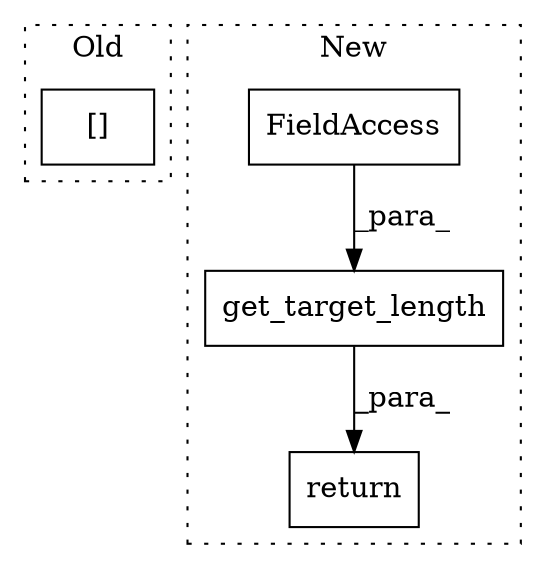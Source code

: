 digraph G {
subgraph cluster0 {
1 [label="[]" a="2" s="2837,2845" l="7,1" shape="box"];
label = "Old";
style="dotted";
}
subgraph cluster1 {
2 [label="get_target_length" a="32" s="2587,2631" l="18,1" shape="box"];
3 [label="FieldAccess" a="22" s="2612" l="19" shape="box"];
4 [label="return" a="41" s="2575" l="7" shape="box"];
label = "New";
style="dotted";
}
2 -> 4 [label="_para_"];
3 -> 2 [label="_para_"];
}